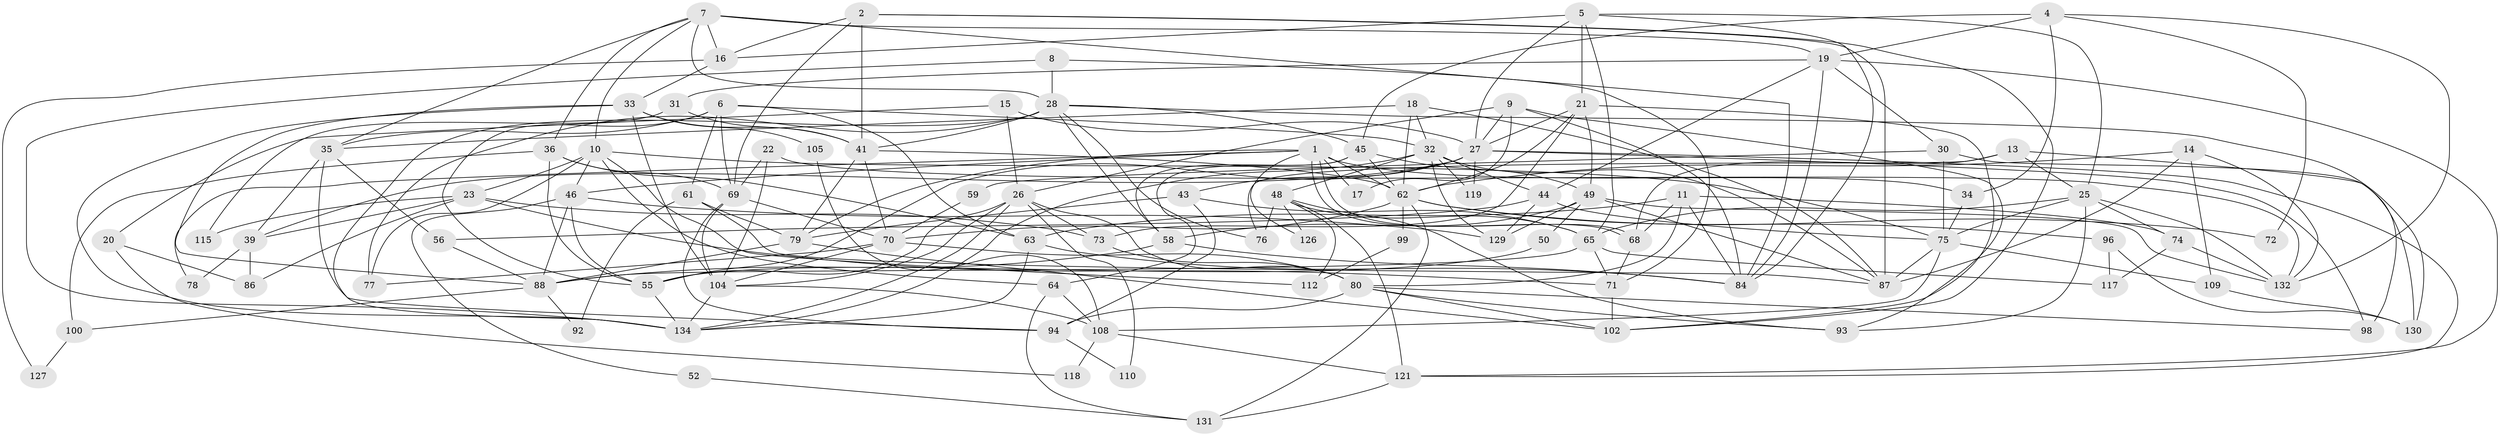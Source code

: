 // original degree distribution, {7: 0.051094890510948905, 4: 0.291970802919708, 3: 0.24087591240875914, 2: 0.145985401459854, 5: 0.16058394160583941, 6: 0.10948905109489052}
// Generated by graph-tools (version 1.1) at 2025/11/02/27/25 16:11:20]
// undirected, 94 vertices, 228 edges
graph export_dot {
graph [start="1"]
  node [color=gray90,style=filled];
  1 [super="+137"];
  2 [super="+3"];
  4 [super="+47"];
  5 [super="+53"];
  6 [super="+38"];
  7 [super="+57"];
  8;
  9 [super="+101"];
  10 [super="+24"];
  11 [super="+12"];
  13;
  14 [super="+95"];
  15;
  16 [super="+54"];
  17;
  18 [super="+60"];
  19 [super="+67"];
  20;
  21 [super="+29"];
  22;
  23;
  25 [super="+124"];
  26 [super="+106"];
  27 [super="+42"];
  28 [super="+133"];
  30;
  31;
  32 [super="+37"];
  33;
  34;
  35 [super="+51"];
  36 [super="+128"];
  39 [super="+40"];
  41 [super="+120"];
  43;
  44 [super="+116"];
  45 [super="+107"];
  46 [super="+83"];
  48 [super="+103"];
  49 [super="+113"];
  50;
  52;
  55;
  56;
  58;
  59;
  61;
  62 [super="+91"];
  63 [super="+114"];
  64;
  65 [super="+66"];
  68;
  69 [super="+82"];
  70;
  71 [super="+81"];
  72;
  73;
  74;
  75 [super="+136"];
  76;
  77;
  78;
  79 [super="+90"];
  80 [super="+85"];
  84 [super="+89"];
  86;
  87 [super="+97"];
  88 [super="+125"];
  92;
  93;
  94;
  96;
  98;
  99;
  100;
  102 [super="+122"];
  104 [super="+123"];
  105;
  108 [super="+111"];
  109;
  110;
  112;
  115;
  117;
  118;
  119;
  121;
  126;
  127;
  129;
  130;
  131;
  132;
  134 [super="+135"];
  1 -- 68;
  1 -- 68;
  1 -- 17;
  1 -- 78;
  1 -- 126;
  1 -- 34;
  1 -- 46;
  1 -- 79;
  1 -- 62;
  2 -- 16;
  2 -- 41;
  2 -- 87;
  2 -- 69;
  2 -- 102;
  4 -- 45;
  4 -- 34;
  4 -- 19;
  4 -- 132;
  4 -- 72;
  5 -- 16 [weight=2];
  5 -- 25;
  5 -- 65;
  5 -- 21;
  5 -- 27;
  5 -- 84;
  6 -- 61;
  6 -- 32;
  6 -- 35;
  6 -- 69;
  6 -- 55;
  6 -- 63;
  7 -- 36;
  7 -- 84;
  7 -- 35;
  7 -- 16;
  7 -- 19 [weight=2];
  7 -- 10;
  7 -- 28;
  8 -- 134;
  8 -- 71;
  8 -- 28;
  9 -- 84;
  9 -- 26;
  9 -- 93;
  9 -- 17;
  9 -- 27;
  10 -- 112;
  10 -- 64;
  10 -- 23;
  10 -- 75;
  10 -- 77;
  10 -- 46;
  11 -- 80;
  11 -- 84;
  11 -- 74;
  11 -- 68;
  11 -- 63;
  13 -- 76;
  13 -- 25;
  13 -- 68;
  13 -- 98;
  14 -- 132;
  14 -- 62;
  14 -- 109;
  14 -- 87;
  15 -- 20;
  15 -- 26;
  15 -- 27;
  16 -- 33;
  16 -- 127;
  18 -- 32;
  18 -- 35;
  18 -- 87;
  18 -- 62;
  19 -- 31;
  19 -- 121;
  19 -- 84;
  19 -- 44;
  19 -- 30;
  20 -- 86;
  20 -- 118;
  21 -- 62;
  21 -- 49;
  21 -- 73;
  21 -- 102;
  21 -- 27;
  22 -- 104;
  22 -- 69;
  22 -- 132;
  23 -- 73;
  23 -- 86;
  23 -- 115;
  23 -- 39;
  23 -- 71;
  25 -- 74;
  25 -- 75;
  25 -- 93;
  25 -- 132;
  25 -- 65;
  26 -- 73;
  26 -- 134;
  26 -- 110;
  26 -- 104;
  26 -- 80;
  26 -- 55;
  27 -- 98;
  27 -- 55;
  27 -- 43;
  27 -- 119;
  27 -- 39;
  27 -- 121;
  28 -- 77;
  28 -- 58;
  28 -- 41;
  28 -- 76;
  28 -- 130;
  28 -- 134;
  28 -- 45;
  30 -- 59;
  30 -- 130;
  30 -- 75;
  31 -- 41;
  31 -- 115;
  32 -- 87;
  32 -- 134;
  32 -- 129;
  32 -- 119;
  32 -- 48;
  32 -- 44;
  33 -- 41;
  33 -- 104;
  33 -- 105;
  33 -- 134;
  33 -- 88;
  34 -- 75;
  35 -- 39;
  35 -- 94;
  35 -- 56;
  36 -- 100;
  36 -- 69;
  36 -- 55;
  36 -- 63;
  39 -- 86;
  39 -- 78;
  41 -- 70;
  41 -- 79;
  41 -- 62;
  43 -- 65;
  43 -- 94;
  43 -- 79;
  44 -- 129;
  44 -- 56;
  44 -- 75;
  45 -- 62;
  45 -- 58;
  45 -- 49;
  45 -- 64;
  46 -- 55;
  46 -- 88;
  46 -- 129;
  46 -- 52;
  48 -- 93;
  48 -- 112;
  48 -- 126;
  48 -- 65;
  48 -- 121;
  48 -- 76;
  49 -- 50;
  49 -- 129;
  49 -- 132;
  49 -- 58;
  49 -- 87;
  50 -- 55;
  52 -- 131;
  55 -- 134;
  56 -- 88;
  58 -- 88;
  58 -- 84;
  59 -- 70;
  61 -- 87;
  61 -- 92;
  61 -- 79;
  62 -- 96;
  62 -- 72;
  62 -- 131;
  62 -- 99;
  62 -- 70;
  63 -- 84;
  63 -- 134;
  64 -- 131;
  64 -- 108;
  65 -- 117;
  65 -- 88;
  65 -- 71;
  68 -- 71;
  69 -- 94;
  69 -- 70;
  69 -- 104;
  70 -- 77;
  70 -- 80;
  70 -- 104;
  71 -- 102;
  73 -- 80;
  74 -- 132;
  74 -- 117;
  75 -- 108;
  75 -- 109;
  75 -- 87;
  79 -- 102;
  79 -- 88;
  80 -- 98;
  80 -- 102;
  80 -- 93;
  80 -- 94;
  88 -- 100;
  88 -- 92;
  94 -- 110;
  96 -- 130;
  96 -- 117;
  99 -- 112;
  100 -- 127;
  104 -- 134;
  104 -- 108;
  105 -- 108;
  108 -- 121;
  108 -- 118;
  109 -- 130;
  121 -- 131;
}
